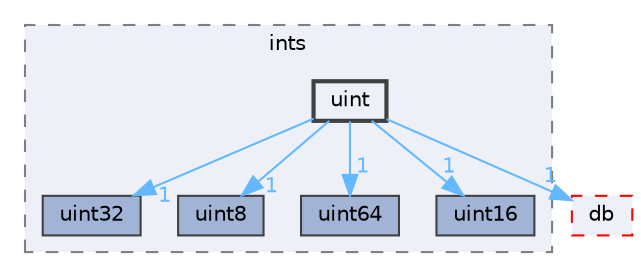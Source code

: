 digraph "src/OpenFOAM/primitives/ints/uint"
{
 // LATEX_PDF_SIZE
  bgcolor="transparent";
  edge [fontname=Helvetica,fontsize=10,labelfontname=Helvetica,labelfontsize=10];
  node [fontname=Helvetica,fontsize=10,shape=box,height=0.2,width=0.4];
  compound=true
  subgraph clusterdir_086c067a0e64eeb439d30ae0c44248d8 {
    graph [ bgcolor="#edf0f7", pencolor="grey50", label="ints", fontname=Helvetica,fontsize=10 style="filled,dashed", URL="dir_086c067a0e64eeb439d30ae0c44248d8.html",tooltip=""]
  dir_2d1f6df359db3d33298334ce9d620e9b [label="uint32", fillcolor="#a2b4d6", color="grey25", style="filled", URL="dir_2d1f6df359db3d33298334ce9d620e9b.html",tooltip=""];
  dir_c63e027da99f759f78636d965984efce [label="uint8", fillcolor="#a2b4d6", color="grey25", style="filled", URL="dir_c63e027da99f759f78636d965984efce.html",tooltip=""];
  dir_46c7ca2a0f9f6b4707532c3ece9fa7cc [label="uint64", fillcolor="#a2b4d6", color="grey25", style="filled", URL="dir_46c7ca2a0f9f6b4707532c3ece9fa7cc.html",tooltip=""];
  dir_9763d0f33c09e121da681e9582ebdf2b [label="uint16", fillcolor="#a2b4d6", color="grey25", style="filled", URL="dir_9763d0f33c09e121da681e9582ebdf2b.html",tooltip=""];
  dir_4d33ca7cf0ff85b2eb8bfb5d6cfabd05 [label="uint", fillcolor="#edf0f7", color="grey25", style="filled,bold", URL="dir_4d33ca7cf0ff85b2eb8bfb5d6cfabd05.html",tooltip=""];
  }
  dir_63c634f7a7cfd679ac26c67fb30fc32f [label="db", fillcolor="#edf0f7", color="red", style="filled,dashed", URL="dir_63c634f7a7cfd679ac26c67fb30fc32f.html",tooltip=""];
  dir_4d33ca7cf0ff85b2eb8bfb5d6cfabd05->dir_2d1f6df359db3d33298334ce9d620e9b [headlabel="1", labeldistance=1.5 headhref="dir_004183_004185.html" href="dir_004183_004185.html" color="steelblue1" fontcolor="steelblue1"];
  dir_4d33ca7cf0ff85b2eb8bfb5d6cfabd05->dir_46c7ca2a0f9f6b4707532c3ece9fa7cc [headlabel="1", labeldistance=1.5 headhref="dir_004183_004186.html" href="dir_004183_004186.html" color="steelblue1" fontcolor="steelblue1"];
  dir_4d33ca7cf0ff85b2eb8bfb5d6cfabd05->dir_63c634f7a7cfd679ac26c67fb30fc32f [headlabel="1", labeldistance=1.5 headhref="dir_004183_000817.html" href="dir_004183_000817.html" color="steelblue1" fontcolor="steelblue1"];
  dir_4d33ca7cf0ff85b2eb8bfb5d6cfabd05->dir_9763d0f33c09e121da681e9582ebdf2b [headlabel="1", labeldistance=1.5 headhref="dir_004183_004184.html" href="dir_004183_004184.html" color="steelblue1" fontcolor="steelblue1"];
  dir_4d33ca7cf0ff85b2eb8bfb5d6cfabd05->dir_c63e027da99f759f78636d965984efce [headlabel="1", labeldistance=1.5 headhref="dir_004183_004187.html" href="dir_004183_004187.html" color="steelblue1" fontcolor="steelblue1"];
}
